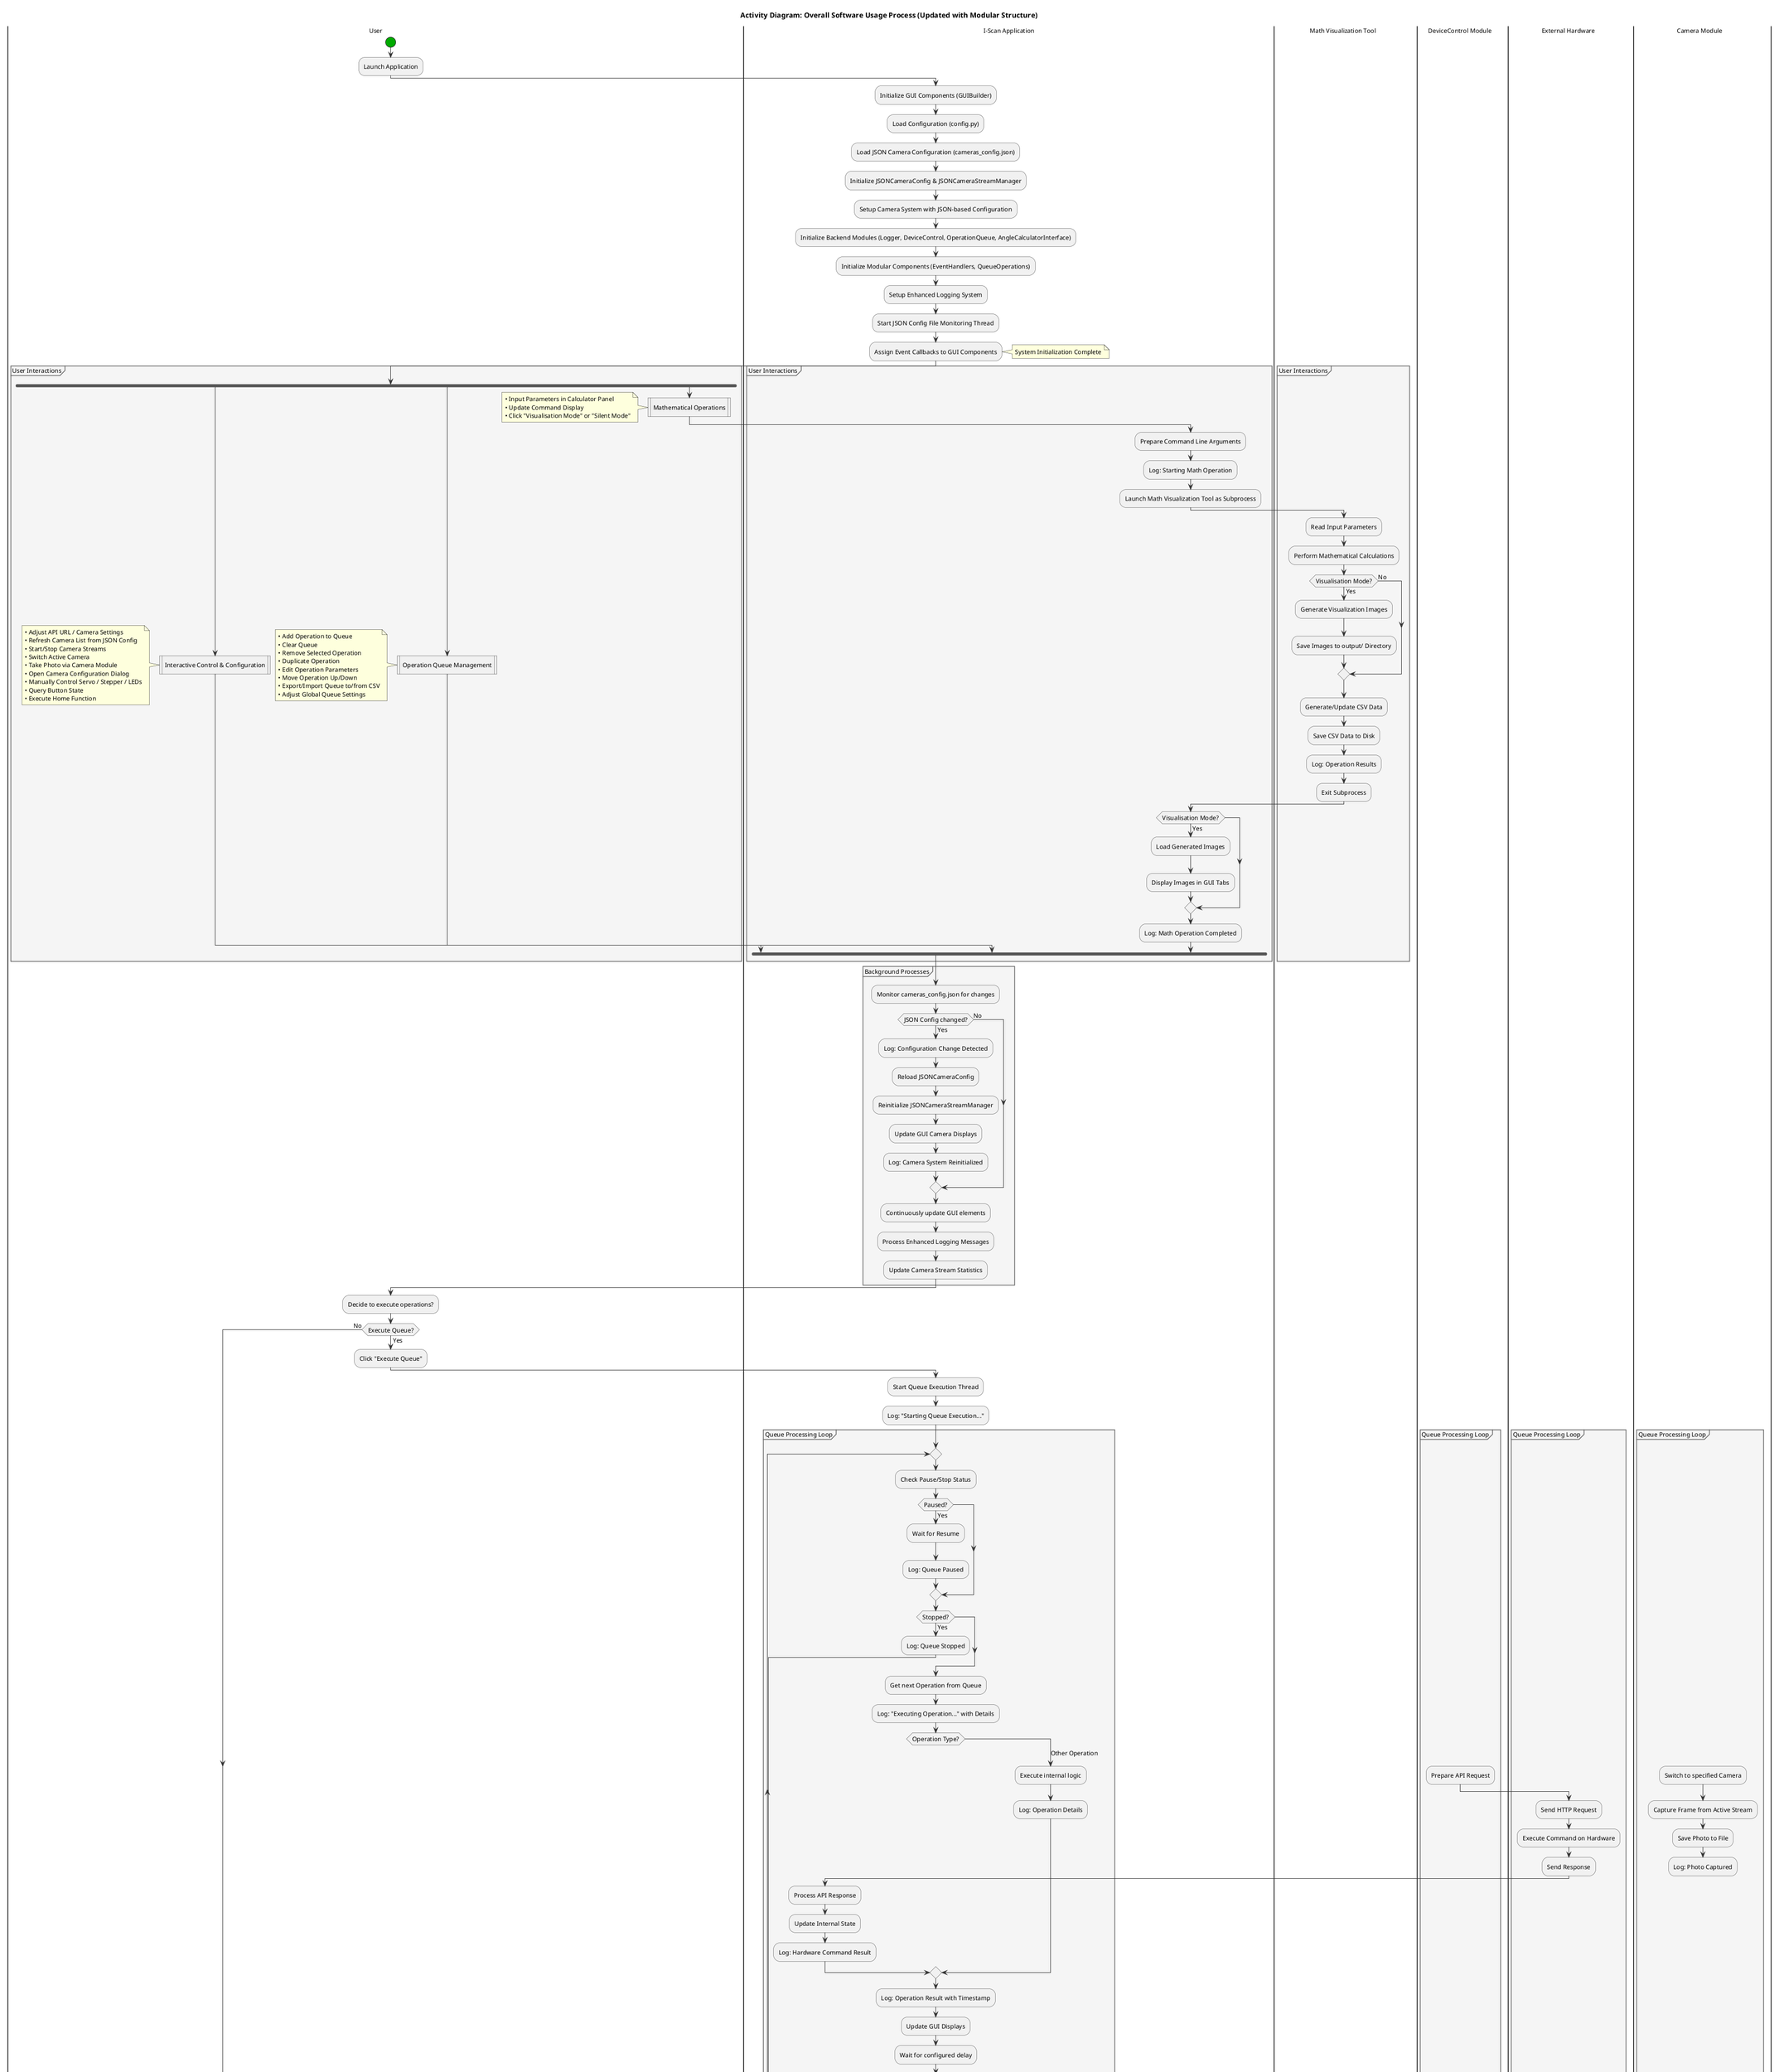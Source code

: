 @startuml full_activity_diagram_modular_version

skinparam activityBorderColor #333333
skinparam activityArrowColor #333333
skinparam activityEndColor #FF0000
skinparam activityStartColor #00AA00
skinparam defaultFontName Arial
skinparam defaultFontSize 12
skinparam partitionBorderColor #666666
skinparam partitionBackgroundColor #F5F5F5
skinparam swimlaneWidth same

title Activity Diagram: Overall Software Usage Process (Updated with Modular Structure)

|User|
start
:Launch Application;

|I-Scan Application|
:Initialize GUI Components (GUIBuilder);
:Load Configuration (config.py);
:Load JSON Camera Configuration (cameras_config.json);
:Initialize JSONCameraConfig & JSONCameraStreamManager;
:Setup Camera System with JSON-based Configuration;
:Initialize Backend Modules (Logger, DeviceControl, OperationQueue, AngleCalculatorInterface);
:Initialize Modular Components (EventHandlers, QueueOperations);
:Setup Enhanced Logging System;
:Start JSON Config File Monitoring Thread;
:Assign Event Callbacks to GUI Components;
note right: System Initialization Complete

|User|
partition "User Interactions" {
  fork
    :Interactive Control & Configuration|
    note left
      • Adjust API URL / Camera Settings
      • Refresh Camera List from JSON Config
      • Start/Stop Camera Streams
      • Switch Active Camera
      • Take Photo via Camera Module
      • Open Camera Configuration Dialog
      • Manually Control Servo / Stepper / LEDs
      • Query Button State
      • Execute Home Function
    end note
  fork again
    :Operation Queue Management|
    note left
      • Add Operation to Queue
      • Clear Queue
      • Remove Selected Operation
      • Duplicate Operation
      • Edit Operation Parameters
      • Move Operation Up/Down
      • Export/Import Queue to/from CSV
      • Adjust Global Queue Settings
    end note
  fork again
    :Mathematical Operations|
    note left
      • Input Parameters in Calculator Panel
      • Update Command Display
      • Click "Visualisation Mode" or "Silent Mode"
    end note
    
    |I-Scan Application|
    :Prepare Command Line Arguments;
    :Log: Starting Math Operation;
    :Launch Math Visualization Tool as Subprocess;

    |Math Visualization Tool|
    :Read Input Parameters;
    :Perform Mathematical Calculations;
    if (Visualisation Mode?) then (Yes)
      :Generate Visualization Images;
      :Save Images to output/ Directory;
    else (No)
    endif
    :Generate/Update CSV Data;
    :Save CSV Data to Disk;
    :Log: Operation Results;
    :Exit Subprocess;

    |I-Scan Application|
    if (Visualisation Mode?) then (Yes)
      :Load Generated Images;
      :Display Images in GUI Tabs;
    endif
    :Log: Math Operation Completed;
  end fork
}

|I-Scan Application|
partition "Background Processes" {
  :Monitor cameras_config.json for changes;
  if (JSON Config changed?) then (Yes)
    :Log: Configuration Change Detected;
    :Reload JSONCameraConfig;
    :Reinitialize JSONCameraStreamManager;
    :Update GUI Camera Displays;
    :Log: Camera System Reinitialized;
  else (No)
  endif
  :Continuously update GUI elements;
  :Process Enhanced Logging Messages;
  :Update Camera Stream Statistics;
}

|User|
:Decide to execute operations?;

if (Execute Queue?) then (Yes)
  :Click "Execute Queue";
  
  |I-Scan Application|
  :Start Queue Execution Thread;
  :Log: "Starting Queue Execution...";
  
  partition "Queue Processing Loop" {
    repeat
      :Check Pause/Stop Status;
      if (Paused?) then (Yes)
        :Wait for Resume;
        :Log: Queue Paused;
      endif
      if (Stopped?) then (Yes)
        :Log: Queue Stopped;
        break;
      endif
      
      :Get next Operation from Queue;
      :Log: "Executing Operation..." with Details;
      
      switch (Operation Type?)
      case (Hardware Command)
        |DeviceControl Module|
        :Prepare API Request;
        
        |External Hardware|
        :Send HTTP Request;
        :Execute Command on Hardware;
        :Send Response;
        
        |I-Scan Application|
        :Process API Response;
        :Update Internal State;
        :Log: Hardware Command Result;
        
      case (Photo)
        |Camera Module|
        :Switch to specified Camera;
        :Capture Frame from Active Stream;
        :Save Photo to File;
        :Log: Photo Captured;
        
      case (Other Operation)
        |I-Scan Application|
        :Execute internal logic;
        :Log: Operation Details;
      endswitch
      
      :Log: Operation Result with Timestamp;
      :Update GUI Displays;
      :Wait for configured delay;
    repeat while (More operations AND not stopped?) is (Yes)
    :Log: "Queue Execution Completed/Stopped!";
  }
else (No)
endif

|User|
:Close Application Window;

|I-Scan Application|
partition "Shutdown Process" {
  :Trigger on_closing event;
  :Stop JSON Configuration Monitoring;
  :Stop All Camera Streams;
  :Release All Camera Resources;
  :Close Enhanced Logging System;
  :Terminate Application;
}

stop
@enduml
